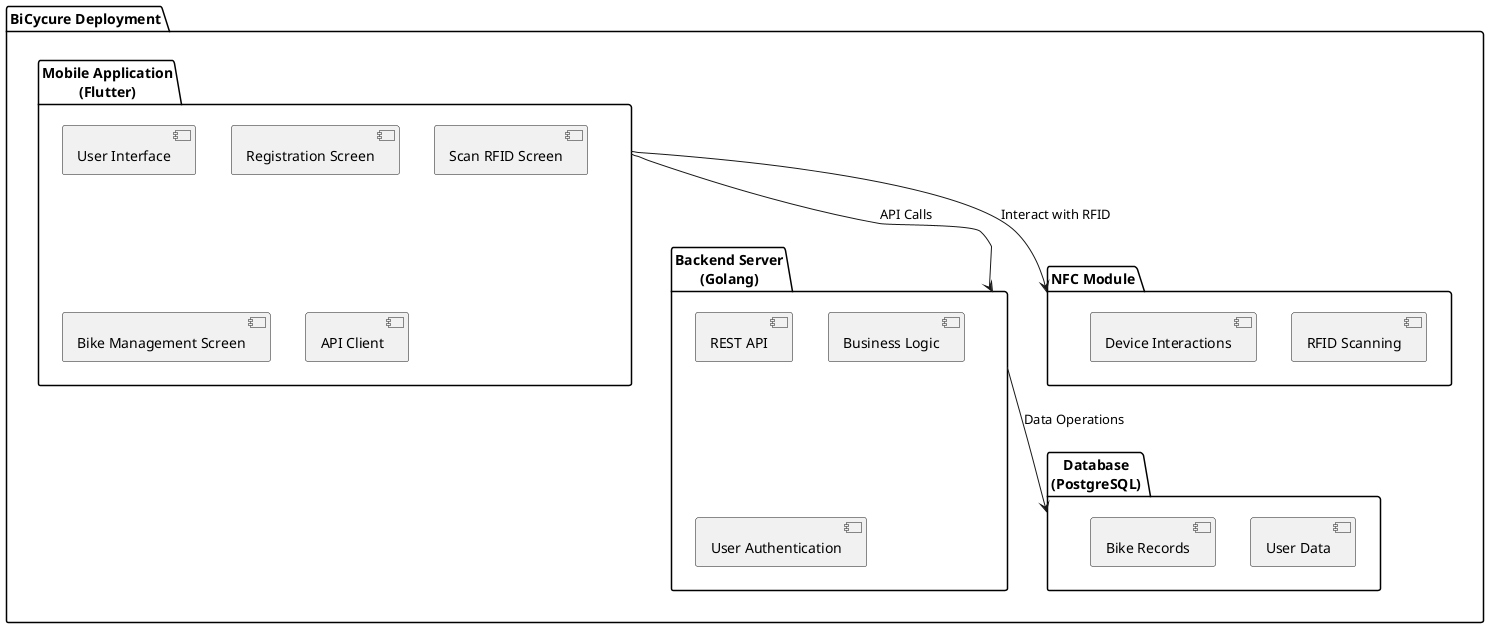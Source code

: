 @startuml
package "BiCycure Deployment" {
    
    package "Mobile Application\n(Flutter)" {
        [User Interface]
        [Registration Screen]
        [Scan RFID Screen]
        [Bike Management Screen]
        [API Client]
    }

    package "Backend Server\n(Golang)" {
        [REST API]
        [Business Logic]
        [User Authentication]
    }

    package "Database\n(PostgreSQL)" {
        [User Data]
        [Bike Records]
    }

    package "NFC Module" {
        [RFID Scanning]
        [Device Interactions]
    }
}

[Mobile Application\n(Flutter)] --> [Backend Server\n(Golang)] : API Calls
[Backend Server\n(Golang)] --> [Database\n(PostgreSQL)] : Data Operations
[Mobile Application\n(Flutter)] --> [NFC Module] : Interact with RFID
@enduml
